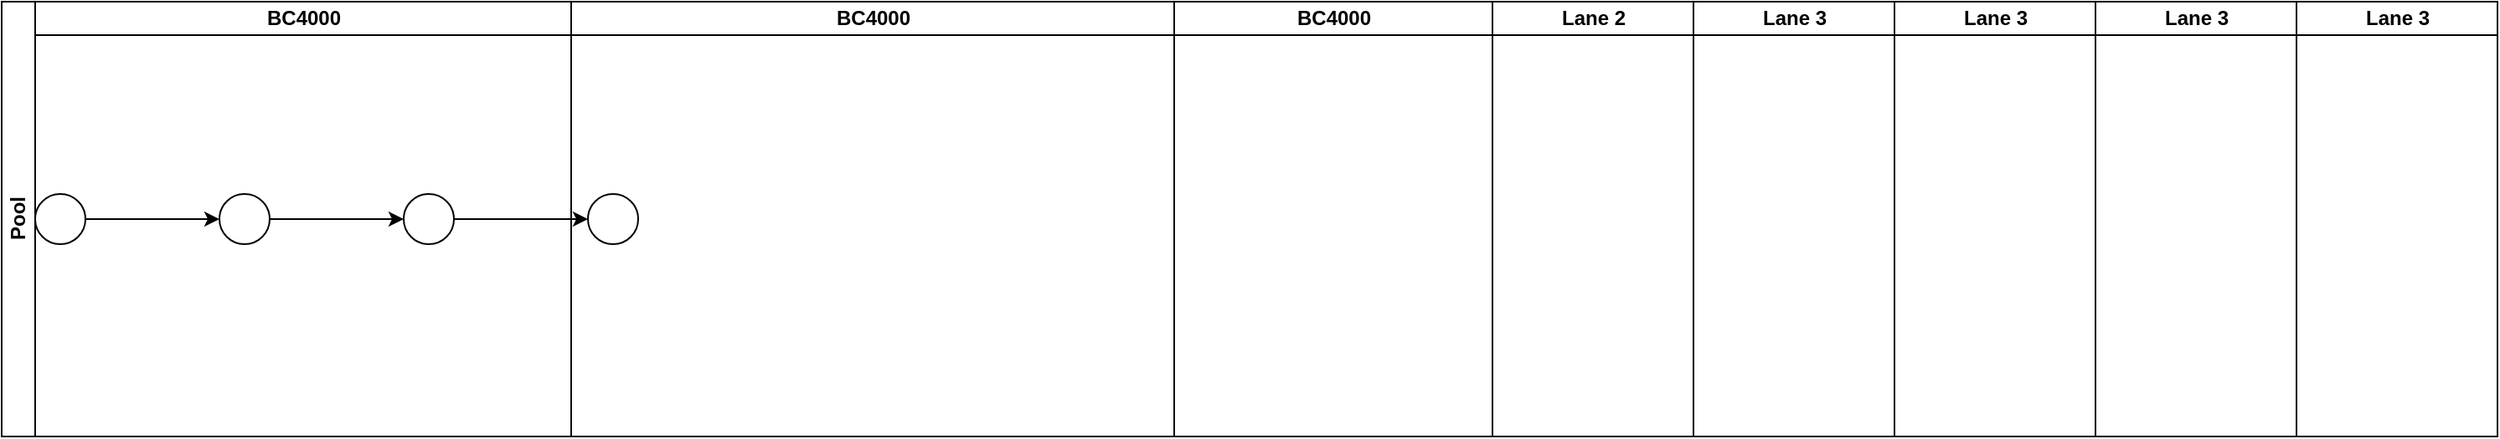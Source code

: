<mxfile version="14.1.8" type="github">
  <diagram id="l9XU566XNp9PI93VXc15" name="Page-1">
    <mxGraphModel dx="868" dy="592" grid="1" gridSize="10" guides="1" tooltips="1" connect="1" arrows="1" fold="1" page="1" pageScale="1" pageWidth="827" pageHeight="1169" math="0" shadow="0">
      <root>
        <mxCell id="0" />
        <mxCell id="1" parent="0" />
        <mxCell id="tGUGthGcGomPQQDadQoO-15" value="Pool" style="swimlane;html=1;childLayout=stackLayout;resizeParent=1;resizeParentMax=0;startSize=20;horizontal=0;horizontalStack=1;" vertex="1" parent="1">
          <mxGeometry x="10" y="110" width="1490" height="260" as="geometry" />
        </mxCell>
        <mxCell id="tGUGthGcGomPQQDadQoO-16" value="BC4000" style="swimlane;html=1;startSize=20;" vertex="1" parent="tGUGthGcGomPQQDadQoO-15">
          <mxGeometry x="20" width="320" height="260" as="geometry" />
        </mxCell>
        <mxCell id="tGUGthGcGomPQQDadQoO-48" value="" style="verticalLabelPosition=bottom;verticalAlign=top;html=1;shape=mxgraph.flowchart.on-page_reference;" vertex="1" parent="tGUGthGcGomPQQDadQoO-16">
          <mxGeometry y="115" width="30" height="30" as="geometry" />
        </mxCell>
        <mxCell id="tGUGthGcGomPQQDadQoO-46" value="BC4000" style="swimlane;html=1;startSize=20;" vertex="1" parent="tGUGthGcGomPQQDadQoO-15">
          <mxGeometry x="340" width="360" height="260" as="geometry" />
        </mxCell>
        <mxCell id="tGUGthGcGomPQQDadQoO-45" value="BC4000" style="swimlane;html=1;startSize=20;" vertex="1" parent="tGUGthGcGomPQQDadQoO-15">
          <mxGeometry x="700" width="190" height="260" as="geometry" />
        </mxCell>
        <mxCell id="tGUGthGcGomPQQDadQoO-17" value="Lane 2" style="swimlane;html=1;startSize=20;" vertex="1" parent="tGUGthGcGomPQQDadQoO-15">
          <mxGeometry x="890" width="120" height="260" as="geometry" />
        </mxCell>
        <mxCell id="tGUGthGcGomPQQDadQoO-18" value="Lane 3" style="swimlane;html=1;startSize=20;" vertex="1" parent="tGUGthGcGomPQQDadQoO-15">
          <mxGeometry x="1010" width="120" height="260" as="geometry">
            <mxRectangle x="260" width="30" height="260" as="alternateBounds" />
          </mxGeometry>
        </mxCell>
        <mxCell id="tGUGthGcGomPQQDadQoO-42" value="Lane 3" style="swimlane;html=1;startSize=20;" vertex="1" parent="tGUGthGcGomPQQDadQoO-15">
          <mxGeometry x="1130" width="120" height="260" as="geometry">
            <mxRectangle x="260" width="30" height="260" as="alternateBounds" />
          </mxGeometry>
        </mxCell>
        <mxCell id="tGUGthGcGomPQQDadQoO-43" value="Lane 3" style="swimlane;html=1;startSize=20;" vertex="1" parent="tGUGthGcGomPQQDadQoO-15">
          <mxGeometry x="1250" width="120" height="260" as="geometry">
            <mxRectangle x="260" width="30" height="260" as="alternateBounds" />
          </mxGeometry>
        </mxCell>
        <mxCell id="tGUGthGcGomPQQDadQoO-44" value="Lane 3" style="swimlane;html=1;startSize=20;" vertex="1" parent="tGUGthGcGomPQQDadQoO-15">
          <mxGeometry x="1370" width="120" height="260" as="geometry">
            <mxRectangle x="260" width="30" height="260" as="alternateBounds" />
          </mxGeometry>
        </mxCell>
        <mxCell id="tGUGthGcGomPQQDadQoO-52" value="" style="edgeStyle=orthogonalEdgeStyle;rounded=0;orthogonalLoop=1;jettySize=auto;html=1;" edge="1" parent="1" source="tGUGthGcGomPQQDadQoO-49" target="tGUGthGcGomPQQDadQoO-51">
          <mxGeometry relative="1" as="geometry" />
        </mxCell>
        <mxCell id="tGUGthGcGomPQQDadQoO-49" value="" style="verticalLabelPosition=bottom;verticalAlign=top;html=1;shape=mxgraph.flowchart.on-page_reference;" vertex="1" parent="1">
          <mxGeometry x="140" y="225" width="30" height="30" as="geometry" />
        </mxCell>
        <mxCell id="tGUGthGcGomPQQDadQoO-50" value="" style="edgeStyle=orthogonalEdgeStyle;rounded=0;orthogonalLoop=1;jettySize=auto;html=1;" edge="1" parent="1" source="tGUGthGcGomPQQDadQoO-48" target="tGUGthGcGomPQQDadQoO-49">
          <mxGeometry relative="1" as="geometry" />
        </mxCell>
        <mxCell id="tGUGthGcGomPQQDadQoO-54" value="" style="edgeStyle=orthogonalEdgeStyle;rounded=0;orthogonalLoop=1;jettySize=auto;html=1;" edge="1" parent="1" source="tGUGthGcGomPQQDadQoO-51" target="tGUGthGcGomPQQDadQoO-53">
          <mxGeometry relative="1" as="geometry" />
        </mxCell>
        <mxCell id="tGUGthGcGomPQQDadQoO-51" value="" style="verticalLabelPosition=bottom;verticalAlign=top;html=1;shape=mxgraph.flowchart.on-page_reference;" vertex="1" parent="1">
          <mxGeometry x="250" y="225" width="30" height="30" as="geometry" />
        </mxCell>
        <mxCell id="tGUGthGcGomPQQDadQoO-53" value="" style="verticalLabelPosition=bottom;verticalAlign=top;html=1;shape=mxgraph.flowchart.on-page_reference;" vertex="1" parent="1">
          <mxGeometry x="360" y="225" width="30" height="30" as="geometry" />
        </mxCell>
      </root>
    </mxGraphModel>
  </diagram>
</mxfile>
